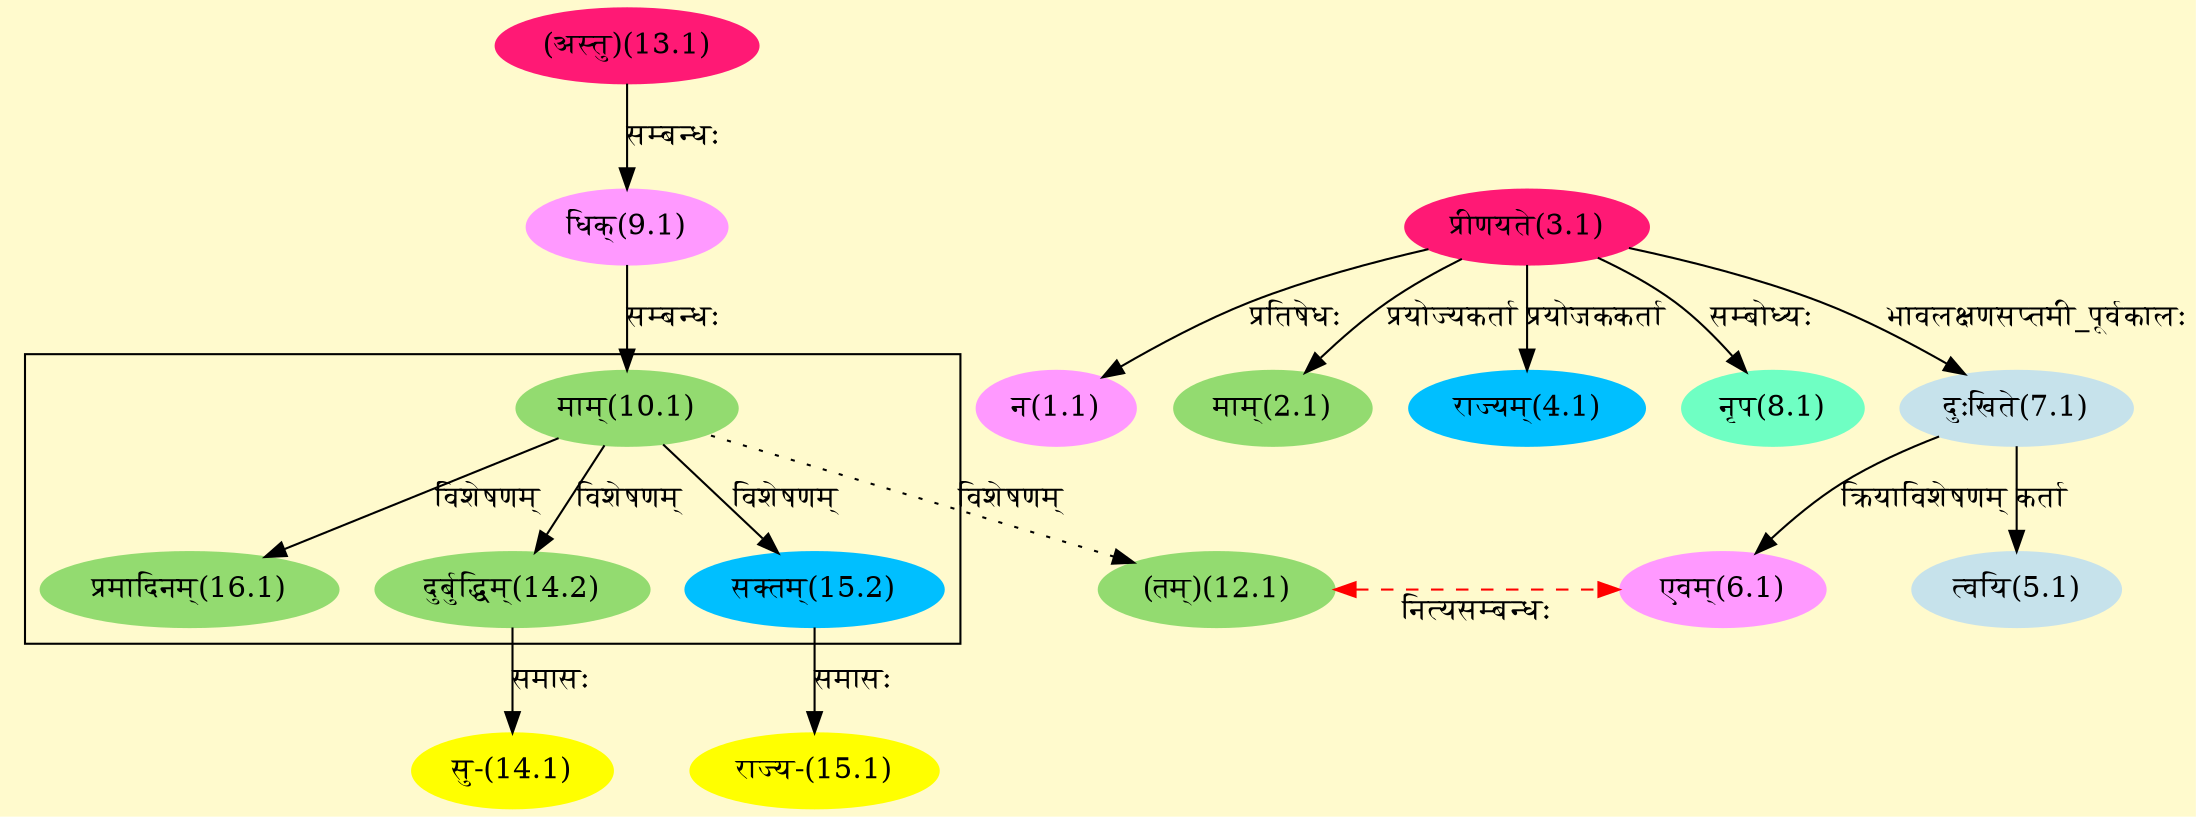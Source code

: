 digraph G{
rankdir=BT;
 compound=true;
 bgcolor="lemonchiffon1";

subgraph cluster_1{
Node12_1 [style=filled, color="#93DB70" label = "(तम्)(12.1)"]
Node10_1 [style=filled, color="#93DB70" label = "माम्(10.1)"]
Node14_2 [style=filled, color="#93DB70" label = "दुर्बुद्धिम्(14.2)"]
Node15_2 [style=filled, color="#00BFFF" label = "सक्तम्(15.2)"]
Node16_1 [style=filled, color="#93DB70" label = "प्रमादिनम्(16.1)"]

}
Node1_1 [style=filled, color="#FF99FF" label = "न(1.1)"]
Node3_1 [style=filled, color="#FF1975" label = "प्रीणयते(3.1)"]
Node2_1 [style=filled, color="#93DB70" label = "माम्(2.1)"]
Node [style=filled, color="" label = "()"]
Node4_1 [style=filled, color="#00BFFF" label = "राज्यम्(4.1)"]
Node5_1 [style=filled, color="#C6E2EB" label = "त्वयि(5.1)"]
Node7_1 [style=filled, color="#C6E2EB" label = "दुःखिते(7.1)"]
Node6_1 [style=filled, color="#FF99FF" label = "एवम्(6.1)"]
Node8_1 [style=filled, color="#6FFFC3" label = "नृप(8.1)"]
Node9_1 [style=filled, color="#FF99FF" label = "धिक्(9.1)"]
Node13_1 [style=filled, color="#FF1975" label = "(अस्तु)(13.1)"]
Node10_1 [style=filled, color="#93DB70" label = "माम्(10.1)"]
Node12_1 [style=filled, color="#93DB70" label = "(तम्)(12.1)"]
Node14_2 [style=filled, color="#93DB70" label = "दुर्बुद्धिम्(14.2)"]
Node14_1 [style=filled, color="#FFFF00" label = "सु-(14.1)"]
Node15_1 [style=filled, color="#FFFF00" label = "राज्य-(15.1)"]
Node15_2 [style=filled, color="#00BFFF" label = "सक्तम्(15.2)"]
{rank = same; Node12_1; Node6_1;}
/* Start of Relations section */

Node1_1 -> Node3_1 [  label="प्रतिषेधः"  dir="back" ]
Node2_1 -> Node3_1 [  label="प्रयोज्यकर्ता"  dir="back" ]
Node4_1 -> Node3_1 [  label="प्रयोजककर्ता"  dir="back" ]
Node5_1 -> Node7_1 [  label="कर्ता"  dir="back" ]
Node6_1 -> Node7_1 [  label="क्रियाविशेषणम्"  dir="back" ]
Node7_1 -> Node3_1 [  label="भावलक्षणसप्तमी_पूर्वकालः"  dir="back" ]
Node8_1 -> Node3_1 [  label="सम्बोध्यः"  dir="back" ]
Node9_1 -> Node13_1 [  label="सम्बन्धः"  dir="back" ]
Node10_1 -> Node9_1 [  label="सम्बन्धः"  dir="back" ]
Node12_1 -> Node6_1 [ style=dashed color="red" label="नित्यसम्बन्धः"  dir="both" ]
Node12_1 -> Node10_1 [ style=dotted label="विशेषणम्"  dir="back" ]
Node14_1 -> Node14_2 [  label="समासः"  dir="back" ]
Node14_2 -> Node10_1 [  label="विशेषणम्"  dir="back" ]
Node15_1 -> Node15_2 [  label="समासः"  dir="back" ]
Node15_2 -> Node10_1 [  label="विशेषणम्"  dir="back" ]
Node16_1 -> Node10_1 [  label="विशेषणम्"  dir="back" ]
}
